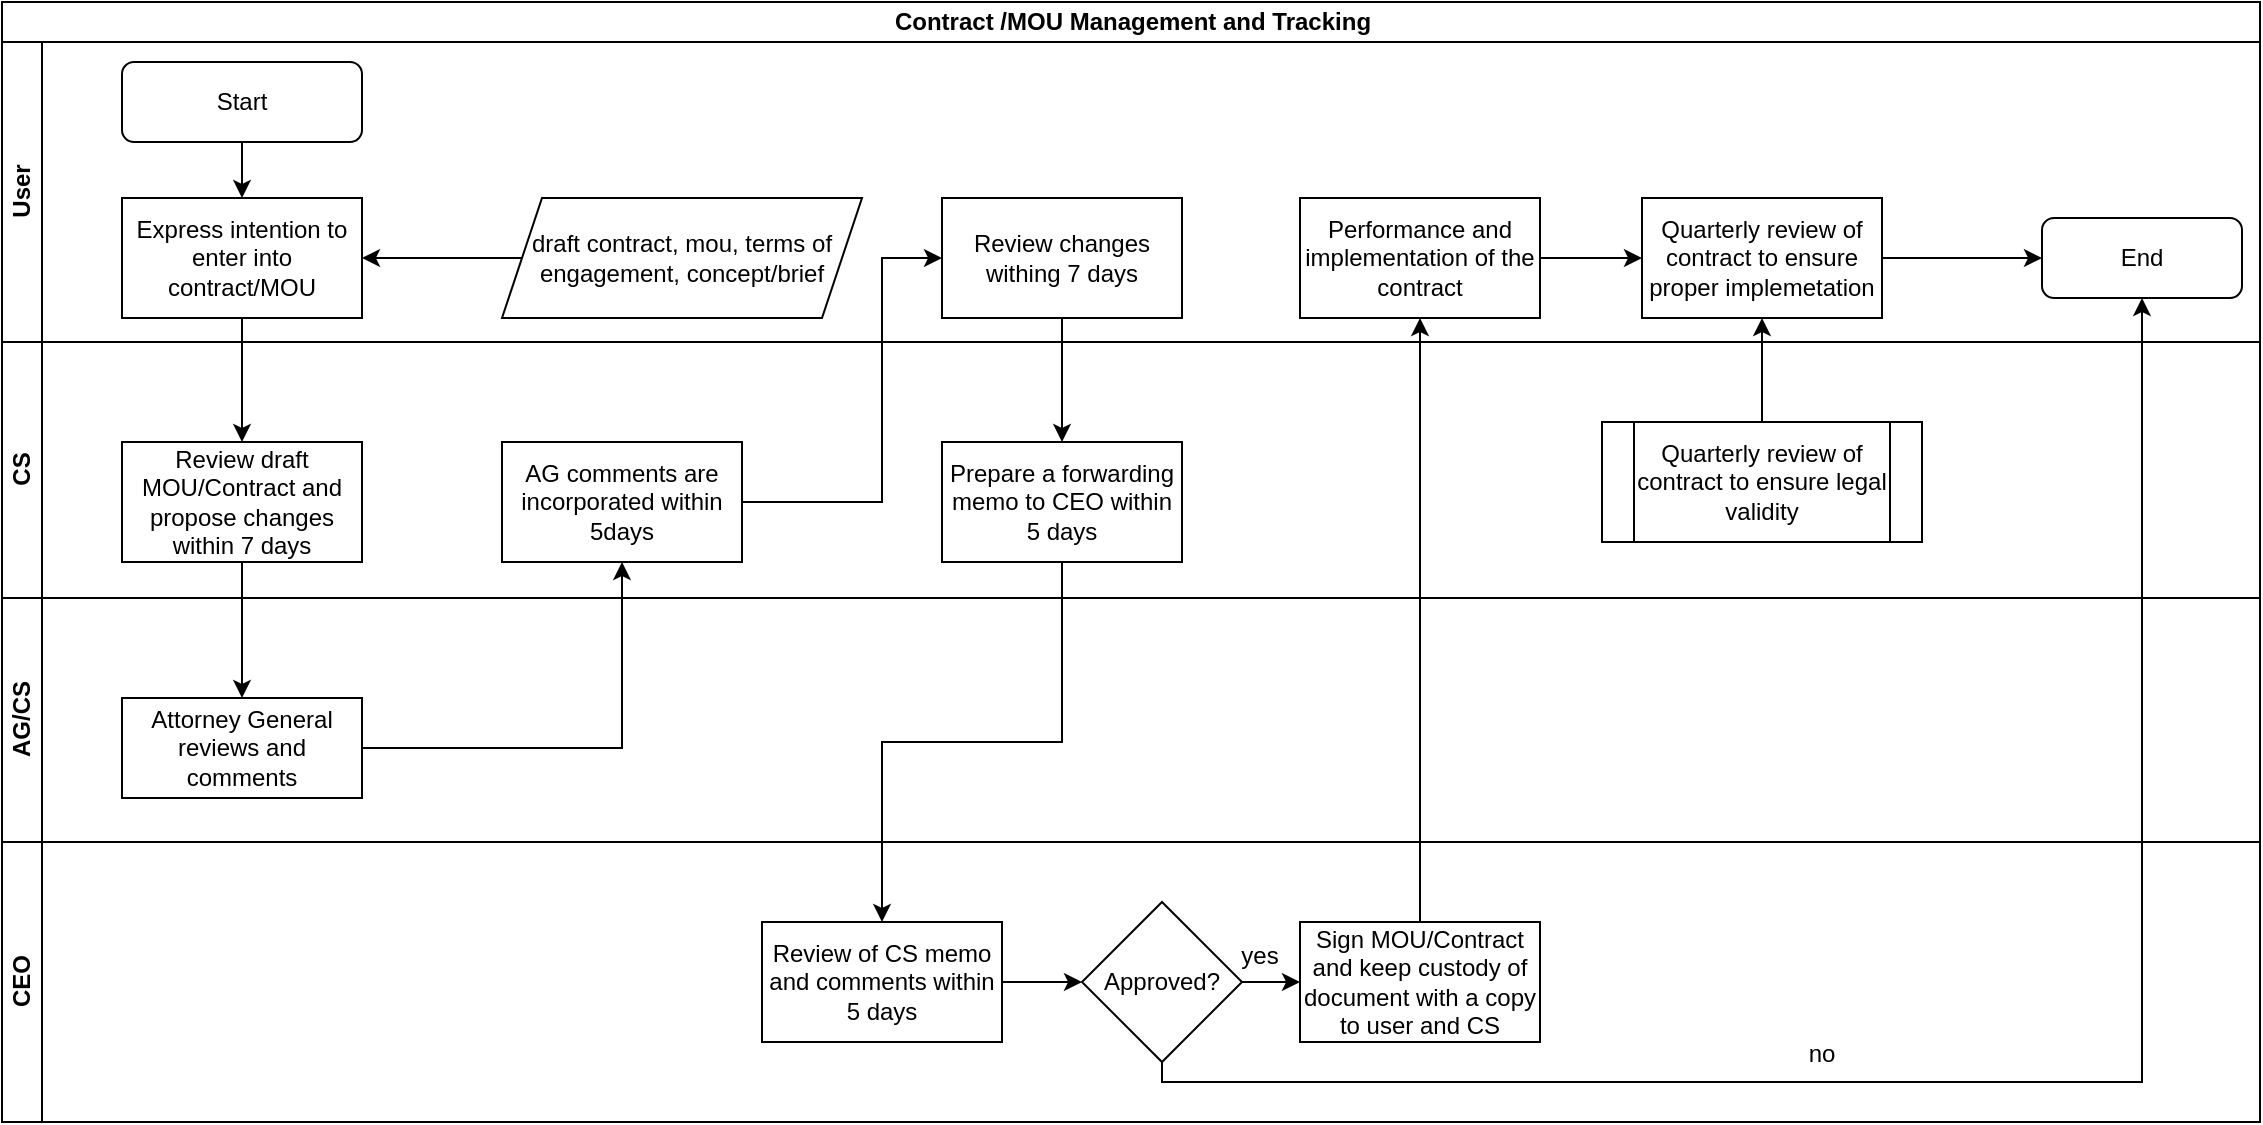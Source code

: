 <mxfile version="13.6.5" type="github">
  <diagram id="_i5tw5VFnepK4uj0loci" name="Page-1">
    <mxGraphModel dx="1038" dy="547" grid="1" gridSize="10" guides="1" tooltips="1" connect="1" arrows="1" fold="1" page="1" pageScale="1" pageWidth="1169" pageHeight="827" math="0" shadow="0">
      <root>
        <mxCell id="0" />
        <mxCell id="1" parent="0" />
        <mxCell id="nIxTk6IBF3q7s64wz2rx-5" value="Contract /MOU Management and Tracking" style="swimlane;html=1;childLayout=stackLayout;resizeParent=1;resizeParentMax=0;horizontal=1;startSize=20;horizontalStack=0;" vertex="1" parent="1">
          <mxGeometry x="40" y="40" width="1129" height="560" as="geometry" />
        </mxCell>
        <mxCell id="nIxTk6IBF3q7s64wz2rx-6" value="User" style="swimlane;html=1;startSize=20;horizontal=0;" vertex="1" parent="nIxTk6IBF3q7s64wz2rx-5">
          <mxGeometry y="20" width="1129" height="150" as="geometry" />
        </mxCell>
        <mxCell id="nIxTk6IBF3q7s64wz2rx-10" value="Start" style="rounded=1;whiteSpace=wrap;html=1;" vertex="1" parent="nIxTk6IBF3q7s64wz2rx-6">
          <mxGeometry x="60" y="10" width="120" height="40" as="geometry" />
        </mxCell>
        <mxCell id="nIxTk6IBF3q7s64wz2rx-45" value="End" style="rounded=1;whiteSpace=wrap;html=1;" vertex="1" parent="nIxTk6IBF3q7s64wz2rx-6">
          <mxGeometry x="1020" y="88" width="100" height="40" as="geometry" />
        </mxCell>
        <mxCell id="nIxTk6IBF3q7s64wz2rx-39" value="Quarterly review of contract to ensure proper implemetation" style="whiteSpace=wrap;html=1;rounded=0;" vertex="1" parent="nIxTk6IBF3q7s64wz2rx-6">
          <mxGeometry x="820" y="78" width="120" height="60" as="geometry" />
        </mxCell>
        <mxCell id="nIxTk6IBF3q7s64wz2rx-24" value="Review changes withing 7 days" style="whiteSpace=wrap;html=1;rounded=0;" vertex="1" parent="nIxTk6IBF3q7s64wz2rx-6">
          <mxGeometry x="470" y="78" width="120" height="60" as="geometry" />
        </mxCell>
        <mxCell id="nIxTk6IBF3q7s64wz2rx-12" value="draft contract, mou, terms of engagement, concept/brief" style="shape=parallelogram;perimeter=parallelogramPerimeter;whiteSpace=wrap;html=1;fixedSize=1;" vertex="1" parent="nIxTk6IBF3q7s64wz2rx-6">
          <mxGeometry x="250" y="78" width="180" height="60" as="geometry" />
        </mxCell>
        <mxCell id="nIxTk6IBF3q7s64wz2rx-11" value="Express intention to enter into contract/MOU" style="rounded=0;whiteSpace=wrap;html=1;" vertex="1" parent="nIxTk6IBF3q7s64wz2rx-6">
          <mxGeometry x="60" y="78" width="120" height="60" as="geometry" />
        </mxCell>
        <mxCell id="nIxTk6IBF3q7s64wz2rx-14" value="" style="edgeStyle=orthogonalEdgeStyle;rounded=0;orthogonalLoop=1;jettySize=auto;html=1;entryX=1;entryY=0.5;entryDx=0;entryDy=0;" edge="1" parent="nIxTk6IBF3q7s64wz2rx-6" source="nIxTk6IBF3q7s64wz2rx-12" target="nIxTk6IBF3q7s64wz2rx-11">
          <mxGeometry relative="1" as="geometry">
            <mxPoint x="190" y="108" as="targetPoint" />
          </mxGeometry>
        </mxCell>
        <mxCell id="nIxTk6IBF3q7s64wz2rx-17" value="" style="endArrow=classic;html=1;exitX=0.5;exitY=1;exitDx=0;exitDy=0;entryX=0.5;entryY=0;entryDx=0;entryDy=0;" edge="1" parent="nIxTk6IBF3q7s64wz2rx-6" source="nIxTk6IBF3q7s64wz2rx-10" target="nIxTk6IBF3q7s64wz2rx-11">
          <mxGeometry width="50" height="50" relative="1" as="geometry">
            <mxPoint x="220" y="140" as="sourcePoint" />
            <mxPoint x="270" y="90" as="targetPoint" />
          </mxGeometry>
        </mxCell>
        <mxCell id="nIxTk6IBF3q7s64wz2rx-35" value="Performance and implementation of the contract" style="whiteSpace=wrap;html=1;rounded=0;" vertex="1" parent="nIxTk6IBF3q7s64wz2rx-6">
          <mxGeometry x="649" y="78" width="120" height="60" as="geometry" />
        </mxCell>
        <mxCell id="nIxTk6IBF3q7s64wz2rx-40" value="" style="edgeStyle=orthogonalEdgeStyle;rounded=0;orthogonalLoop=1;jettySize=auto;html=1;" edge="1" parent="nIxTk6IBF3q7s64wz2rx-6" source="nIxTk6IBF3q7s64wz2rx-35" target="nIxTk6IBF3q7s64wz2rx-39">
          <mxGeometry relative="1" as="geometry" />
        </mxCell>
        <mxCell id="nIxTk6IBF3q7s64wz2rx-7" value="CS" style="swimlane;html=1;startSize=20;horizontal=0;" vertex="1" parent="nIxTk6IBF3q7s64wz2rx-5">
          <mxGeometry y="170" width="1129" height="128" as="geometry" />
        </mxCell>
        <mxCell id="nIxTk6IBF3q7s64wz2rx-41" value="Quarterly review of contract to ensure legal validity" style="shape=process;whiteSpace=wrap;html=1;backgroundOutline=1;rounded=0;" vertex="1" parent="nIxTk6IBF3q7s64wz2rx-7">
          <mxGeometry x="800" y="40" width="160" height="60" as="geometry" />
        </mxCell>
        <mxCell id="nIxTk6IBF3q7s64wz2rx-26" value="Prepare a forwarding memo to CEO within 5 days" style="whiteSpace=wrap;html=1;rounded=0;" vertex="1" parent="nIxTk6IBF3q7s64wz2rx-7">
          <mxGeometry x="470" y="50" width="120" height="60" as="geometry" />
        </mxCell>
        <mxCell id="nIxTk6IBF3q7s64wz2rx-22" value="AG comments are incorporated within 5days" style="whiteSpace=wrap;html=1;rounded=0;" vertex="1" parent="nIxTk6IBF3q7s64wz2rx-7">
          <mxGeometry x="250" y="50" width="120" height="60" as="geometry" />
        </mxCell>
        <mxCell id="nIxTk6IBF3q7s64wz2rx-18" value="Review draft MOU/Contract and propose changes within 7 days" style="whiteSpace=wrap;html=1;rounded=0;" vertex="1" parent="nIxTk6IBF3q7s64wz2rx-7">
          <mxGeometry x="60" y="50" width="120" height="60" as="geometry" />
        </mxCell>
        <mxCell id="nIxTk6IBF3q7s64wz2rx-8" value="AG/CS" style="swimlane;html=1;startSize=20;horizontal=0;" vertex="1" parent="nIxTk6IBF3q7s64wz2rx-5">
          <mxGeometry y="298" width="1129" height="122" as="geometry" />
        </mxCell>
        <mxCell id="nIxTk6IBF3q7s64wz2rx-20" value="Attorney General reviews and comments" style="whiteSpace=wrap;html=1;rounded=0;" vertex="1" parent="nIxTk6IBF3q7s64wz2rx-8">
          <mxGeometry x="60" y="50" width="120" height="50" as="geometry" />
        </mxCell>
        <mxCell id="nIxTk6IBF3q7s64wz2rx-9" value="CEO" style="swimlane;html=1;startSize=20;horizontal=0;" vertex="1" parent="nIxTk6IBF3q7s64wz2rx-5">
          <mxGeometry y="420" width="1129" height="140" as="geometry" />
        </mxCell>
        <mxCell id="nIxTk6IBF3q7s64wz2rx-34" value="yes" style="text;html=1;strokeColor=none;fillColor=none;align=center;verticalAlign=middle;whiteSpace=wrap;rounded=0;" vertex="1" parent="nIxTk6IBF3q7s64wz2rx-9">
          <mxGeometry x="609" y="47" width="40" height="20" as="geometry" />
        </mxCell>
        <mxCell id="nIxTk6IBF3q7s64wz2rx-32" value="Sign MOU/Contract and keep custody of document with a copy to user and CS" style="whiteSpace=wrap;html=1;rounded=0;" vertex="1" parent="nIxTk6IBF3q7s64wz2rx-9">
          <mxGeometry x="649" y="40" width="120" height="60" as="geometry" />
        </mxCell>
        <mxCell id="nIxTk6IBF3q7s64wz2rx-30" value="Approved?" style="rhombus;whiteSpace=wrap;html=1;rounded=0;" vertex="1" parent="nIxTk6IBF3q7s64wz2rx-9">
          <mxGeometry x="540" y="30" width="80" height="80" as="geometry" />
        </mxCell>
        <mxCell id="nIxTk6IBF3q7s64wz2rx-28" value="Review of CS memo and comments within 5 days " style="whiteSpace=wrap;html=1;rounded=0;" vertex="1" parent="nIxTk6IBF3q7s64wz2rx-9">
          <mxGeometry x="380" y="40" width="120" height="60" as="geometry" />
        </mxCell>
        <mxCell id="nIxTk6IBF3q7s64wz2rx-31" value="" style="edgeStyle=orthogonalEdgeStyle;rounded=0;orthogonalLoop=1;jettySize=auto;html=1;" edge="1" parent="nIxTk6IBF3q7s64wz2rx-9" source="nIxTk6IBF3q7s64wz2rx-28" target="nIxTk6IBF3q7s64wz2rx-30">
          <mxGeometry relative="1" as="geometry" />
        </mxCell>
        <mxCell id="nIxTk6IBF3q7s64wz2rx-33" value="" style="edgeStyle=orthogonalEdgeStyle;rounded=0;orthogonalLoop=1;jettySize=auto;html=1;" edge="1" parent="nIxTk6IBF3q7s64wz2rx-9" source="nIxTk6IBF3q7s64wz2rx-30" target="nIxTk6IBF3q7s64wz2rx-32">
          <mxGeometry relative="1" as="geometry" />
        </mxCell>
        <mxCell id="nIxTk6IBF3q7s64wz2rx-51" value="no" style="text;html=1;strokeColor=none;fillColor=none;align=center;verticalAlign=middle;whiteSpace=wrap;rounded=0;" vertex="1" parent="nIxTk6IBF3q7s64wz2rx-9">
          <mxGeometry x="890" y="96" width="40" height="20" as="geometry" />
        </mxCell>
        <mxCell id="nIxTk6IBF3q7s64wz2rx-19" value="" style="edgeStyle=orthogonalEdgeStyle;rounded=0;orthogonalLoop=1;jettySize=auto;html=1;" edge="1" parent="nIxTk6IBF3q7s64wz2rx-5" source="nIxTk6IBF3q7s64wz2rx-11" target="nIxTk6IBF3q7s64wz2rx-18">
          <mxGeometry relative="1" as="geometry" />
        </mxCell>
        <mxCell id="nIxTk6IBF3q7s64wz2rx-21" value="" style="edgeStyle=orthogonalEdgeStyle;rounded=0;orthogonalLoop=1;jettySize=auto;html=1;" edge="1" parent="nIxTk6IBF3q7s64wz2rx-5" source="nIxTk6IBF3q7s64wz2rx-18" target="nIxTk6IBF3q7s64wz2rx-20">
          <mxGeometry relative="1" as="geometry" />
        </mxCell>
        <mxCell id="nIxTk6IBF3q7s64wz2rx-23" value="" style="edgeStyle=orthogonalEdgeStyle;rounded=0;orthogonalLoop=1;jettySize=auto;html=1;" edge="1" parent="nIxTk6IBF3q7s64wz2rx-5" source="nIxTk6IBF3q7s64wz2rx-20" target="nIxTk6IBF3q7s64wz2rx-22">
          <mxGeometry relative="1" as="geometry" />
        </mxCell>
        <mxCell id="nIxTk6IBF3q7s64wz2rx-25" value="" style="edgeStyle=orthogonalEdgeStyle;rounded=0;orthogonalLoop=1;jettySize=auto;html=1;" edge="1" parent="nIxTk6IBF3q7s64wz2rx-5" source="nIxTk6IBF3q7s64wz2rx-22" target="nIxTk6IBF3q7s64wz2rx-24">
          <mxGeometry relative="1" as="geometry">
            <Array as="points">
              <mxPoint x="440" y="250" />
              <mxPoint x="440" y="128" />
            </Array>
          </mxGeometry>
        </mxCell>
        <mxCell id="nIxTk6IBF3q7s64wz2rx-27" value="" style="edgeStyle=orthogonalEdgeStyle;rounded=0;orthogonalLoop=1;jettySize=auto;html=1;" edge="1" parent="nIxTk6IBF3q7s64wz2rx-5" source="nIxTk6IBF3q7s64wz2rx-24" target="nIxTk6IBF3q7s64wz2rx-26">
          <mxGeometry relative="1" as="geometry" />
        </mxCell>
        <mxCell id="nIxTk6IBF3q7s64wz2rx-29" value="" style="edgeStyle=orthogonalEdgeStyle;rounded=0;orthogonalLoop=1;jettySize=auto;html=1;" edge="1" parent="nIxTk6IBF3q7s64wz2rx-5" source="nIxTk6IBF3q7s64wz2rx-26" target="nIxTk6IBF3q7s64wz2rx-28">
          <mxGeometry relative="1" as="geometry" />
        </mxCell>
        <mxCell id="nIxTk6IBF3q7s64wz2rx-36" value="" style="edgeStyle=orthogonalEdgeStyle;rounded=0;orthogonalLoop=1;jettySize=auto;html=1;" edge="1" parent="nIxTk6IBF3q7s64wz2rx-5" source="nIxTk6IBF3q7s64wz2rx-32" target="nIxTk6IBF3q7s64wz2rx-35">
          <mxGeometry relative="1" as="geometry" />
        </mxCell>
        <mxCell id="nIxTk6IBF3q7s64wz2rx-43" value="" style="edgeStyle=orthogonalEdgeStyle;rounded=0;orthogonalLoop=1;jettySize=auto;html=1;" edge="1" parent="nIxTk6IBF3q7s64wz2rx-5" source="nIxTk6IBF3q7s64wz2rx-41" target="nIxTk6IBF3q7s64wz2rx-39">
          <mxGeometry relative="1" as="geometry" />
        </mxCell>
        <mxCell id="nIxTk6IBF3q7s64wz2rx-50" value="" style="edgeStyle=orthogonalEdgeStyle;rounded=0;orthogonalLoop=1;jettySize=auto;html=1;entryX=0.5;entryY=1;entryDx=0;entryDy=0;" edge="1" parent="nIxTk6IBF3q7s64wz2rx-5" source="nIxTk6IBF3q7s64wz2rx-30" target="nIxTk6IBF3q7s64wz2rx-45">
          <mxGeometry relative="1" as="geometry">
            <mxPoint x="1000" y="460" as="targetPoint" />
            <Array as="points">
              <mxPoint x="580" y="540" />
              <mxPoint x="1070" y="540" />
            </Array>
          </mxGeometry>
        </mxCell>
        <mxCell id="nIxTk6IBF3q7s64wz2rx-48" value="" style="edgeStyle=orthogonalEdgeStyle;rounded=0;orthogonalLoop=1;jettySize=auto;html=1;" edge="1" parent="1" source="nIxTk6IBF3q7s64wz2rx-39">
          <mxGeometry relative="1" as="geometry">
            <mxPoint x="1060" y="168" as="targetPoint" />
          </mxGeometry>
        </mxCell>
      </root>
    </mxGraphModel>
  </diagram>
</mxfile>
